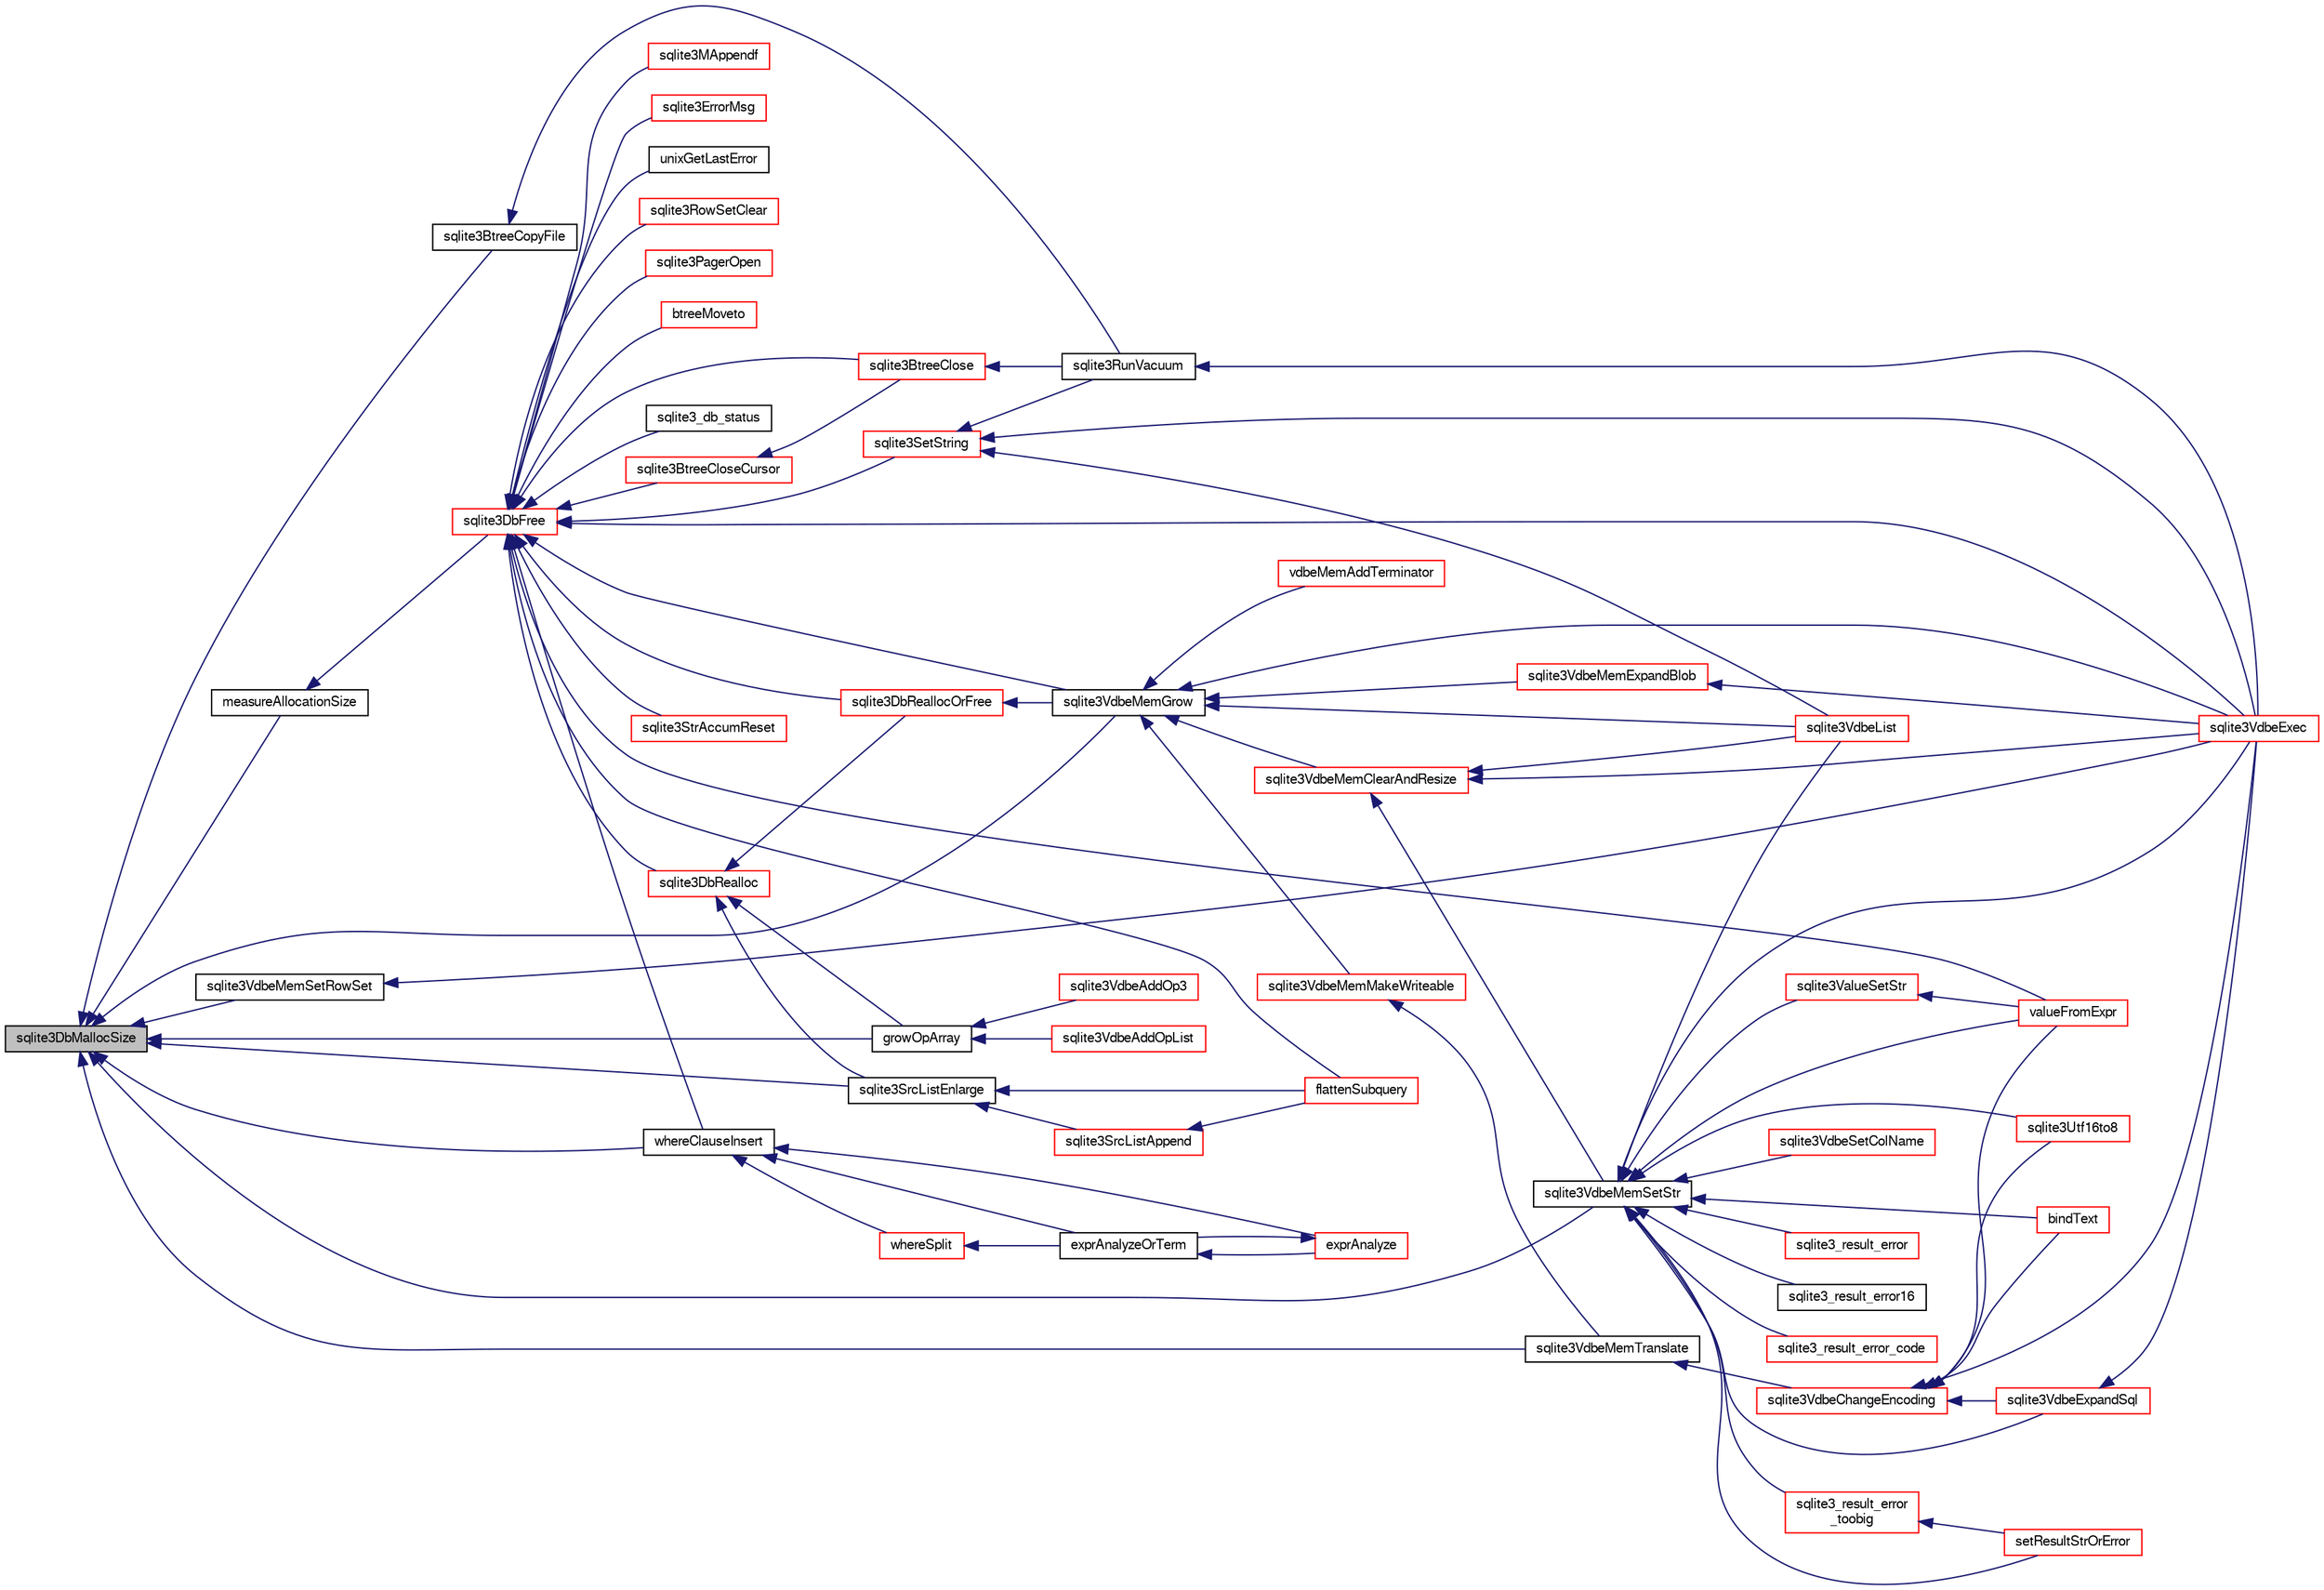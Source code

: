 digraph "sqlite3DbMallocSize"
{
  edge [fontname="FreeSans",fontsize="10",labelfontname="FreeSans",labelfontsize="10"];
  node [fontname="FreeSans",fontsize="10",shape=record];
  rankdir="LR";
  Node487440 [label="sqlite3DbMallocSize",height=0.2,width=0.4,color="black", fillcolor="grey75", style="filled", fontcolor="black"];
  Node487440 -> Node487441 [dir="back",color="midnightblue",fontsize="10",style="solid",fontname="FreeSans"];
  Node487441 [label="measureAllocationSize",height=0.2,width=0.4,color="black", fillcolor="white", style="filled",URL="$sqlite3_8c.html#a45731e644a22fdb756e2b6337224217a"];
  Node487441 -> Node487442 [dir="back",color="midnightblue",fontsize="10",style="solid",fontname="FreeSans"];
  Node487442 [label="sqlite3DbFree",height=0.2,width=0.4,color="red", fillcolor="white", style="filled",URL="$sqlite3_8c.html#ac70ab821a6607b4a1b909582dc37a069"];
  Node487442 -> Node487443 [dir="back",color="midnightblue",fontsize="10",style="solid",fontname="FreeSans"];
  Node487443 [label="sqlite3_db_status",height=0.2,width=0.4,color="black", fillcolor="white", style="filled",URL="$sqlite3_8h.html#ab64e8333313ee2e44116842711818940"];
  Node487442 -> Node487444 [dir="back",color="midnightblue",fontsize="10",style="solid",fontname="FreeSans"];
  Node487444 [label="sqlite3DbRealloc",height=0.2,width=0.4,color="red", fillcolor="white", style="filled",URL="$sqlite3_8c.html#ae028f4902a9d29bcaf310ff289ee87dc"];
  Node487444 -> Node487445 [dir="back",color="midnightblue",fontsize="10",style="solid",fontname="FreeSans"];
  Node487445 [label="sqlite3DbReallocOrFree",height=0.2,width=0.4,color="red", fillcolor="white", style="filled",URL="$sqlite3_8c.html#a532a9fd62eeb46b61885a0fff075231c"];
  Node487445 -> Node487446 [dir="back",color="midnightblue",fontsize="10",style="solid",fontname="FreeSans"];
  Node487446 [label="sqlite3VdbeMemGrow",height=0.2,width=0.4,color="black", fillcolor="white", style="filled",URL="$sqlite3_8c.html#aba753c9690ae0ba31b5100945cf29447"];
  Node487446 -> Node487447 [dir="back",color="midnightblue",fontsize="10",style="solid",fontname="FreeSans"];
  Node487447 [label="sqlite3VdbeMemClearAndResize",height=0.2,width=0.4,color="red", fillcolor="white", style="filled",URL="$sqlite3_8c.html#add082be4aa46084ecdf023cfac898231"];
  Node487447 -> Node488225 [dir="back",color="midnightblue",fontsize="10",style="solid",fontname="FreeSans"];
  Node488225 [label="sqlite3VdbeMemSetStr",height=0.2,width=0.4,color="black", fillcolor="white", style="filled",URL="$sqlite3_8c.html#a9697bec7c3b512483638ea3646191d7d"];
  Node488225 -> Node488226 [dir="back",color="midnightblue",fontsize="10",style="solid",fontname="FreeSans"];
  Node488226 [label="sqlite3Utf16to8",height=0.2,width=0.4,color="red", fillcolor="white", style="filled",URL="$sqlite3_8c.html#a2c2d4b96de83192463964b77bdc524ae"];
  Node488225 -> Node487904 [dir="back",color="midnightblue",fontsize="10",style="solid",fontname="FreeSans"];
  Node487904 [label="valueFromExpr",height=0.2,width=0.4,color="red", fillcolor="white", style="filled",URL="$sqlite3_8c.html#a08f91b27c0189e8b5bcdea6537466b7c"];
  Node488225 -> Node488227 [dir="back",color="midnightblue",fontsize="10",style="solid",fontname="FreeSans"];
  Node488227 [label="sqlite3ValueSetStr",height=0.2,width=0.4,color="red", fillcolor="white", style="filled",URL="$sqlite3_8c.html#a1fd40749f47941ee97ff6d798e2bc67e"];
  Node488227 -> Node487904 [dir="back",color="midnightblue",fontsize="10",style="solid",fontname="FreeSans"];
  Node488225 -> Node487948 [dir="back",color="midnightblue",fontsize="10",style="solid",fontname="FreeSans"];
  Node487948 [label="sqlite3VdbeList",height=0.2,width=0.4,color="red", fillcolor="white", style="filled",URL="$sqlite3_8c.html#a61f5dfb765135a9982025bab8944f7fd"];
  Node488225 -> Node488228 [dir="back",color="midnightblue",fontsize="10",style="solid",fontname="FreeSans"];
  Node488228 [label="sqlite3VdbeSetColName",height=0.2,width=0.4,color="red", fillcolor="white", style="filled",URL="$sqlite3_8c.html#a05534e7d71a734a43c35ae061ef45e6e"];
  Node488225 -> Node488231 [dir="back",color="midnightblue",fontsize="10",style="solid",fontname="FreeSans"];
  Node488231 [label="setResultStrOrError",height=0.2,width=0.4,color="red", fillcolor="white", style="filled",URL="$sqlite3_8c.html#af1d0f45c261a19434fad327798cc6d6b"];
  Node488225 -> Node488244 [dir="back",color="midnightblue",fontsize="10",style="solid",fontname="FreeSans"];
  Node488244 [label="sqlite3_result_error",height=0.2,width=0.4,color="red", fillcolor="white", style="filled",URL="$sqlite3_8h.html#a577161e1b67908b94f47007aaa6ae4c4"];
  Node488225 -> Node488249 [dir="back",color="midnightblue",fontsize="10",style="solid",fontname="FreeSans"];
  Node488249 [label="sqlite3_result_error16",height=0.2,width=0.4,color="black", fillcolor="white", style="filled",URL="$sqlite3_8h.html#a2baa2d4dd3dc187608d942f3edfd46da"];
  Node488225 -> Node488250 [dir="back",color="midnightblue",fontsize="10",style="solid",fontname="FreeSans"];
  Node488250 [label="sqlite3_result_error_code",height=0.2,width=0.4,color="red", fillcolor="white", style="filled",URL="$sqlite3_8h.html#ac7ad2457fb9a1b7b772caf8e48deb8bc"];
  Node488225 -> Node488251 [dir="back",color="midnightblue",fontsize="10",style="solid",fontname="FreeSans"];
  Node488251 [label="sqlite3_result_error\l_toobig",height=0.2,width=0.4,color="red", fillcolor="white", style="filled",URL="$sqlite3_8h.html#ad4f0c5e8c9421d0c4550c1a108221abe"];
  Node488251 -> Node488231 [dir="back",color="midnightblue",fontsize="10",style="solid",fontname="FreeSans"];
  Node488225 -> Node488107 [dir="back",color="midnightblue",fontsize="10",style="solid",fontname="FreeSans"];
  Node488107 [label="bindText",height=0.2,width=0.4,color="red", fillcolor="white", style="filled",URL="$sqlite3_8c.html#acdec2c68ea6b14a08bcfea9cfd32b2f2"];
  Node488225 -> Node488123 [dir="back",color="midnightblue",fontsize="10",style="solid",fontname="FreeSans"];
  Node488123 [label="sqlite3VdbeExpandSql",height=0.2,width=0.4,color="red", fillcolor="white", style="filled",URL="$sqlite3_8c.html#a5a497837d5d69b92e7bca23673589c69"];
  Node488123 -> Node487456 [dir="back",color="midnightblue",fontsize="10",style="solid",fontname="FreeSans"];
  Node487456 [label="sqlite3VdbeExec",height=0.2,width=0.4,color="red", fillcolor="white", style="filled",URL="$sqlite3_8c.html#a8ce40a614bdc56719c4d642b1e4dfb21"];
  Node488225 -> Node487456 [dir="back",color="midnightblue",fontsize="10",style="solid",fontname="FreeSans"];
  Node487447 -> Node487948 [dir="back",color="midnightblue",fontsize="10",style="solid",fontname="FreeSans"];
  Node487447 -> Node487456 [dir="back",color="midnightblue",fontsize="10",style="solid",fontname="FreeSans"];
  Node487446 -> Node488264 [dir="back",color="midnightblue",fontsize="10",style="solid",fontname="FreeSans"];
  Node488264 [label="sqlite3VdbeMemMakeWriteable",height=0.2,width=0.4,color="red", fillcolor="white", style="filled",URL="$sqlite3_8c.html#afabdd8032205a36c69ad191c6bbb6a34"];
  Node488264 -> Node488265 [dir="back",color="midnightblue",fontsize="10",style="solid",fontname="FreeSans"];
  Node488265 [label="sqlite3VdbeMemTranslate",height=0.2,width=0.4,color="black", fillcolor="white", style="filled",URL="$sqlite3_8c.html#adc5f07459f00d96ec7591be255d029f5"];
  Node488265 -> Node488266 [dir="back",color="midnightblue",fontsize="10",style="solid",fontname="FreeSans"];
  Node488266 [label="sqlite3VdbeChangeEncoding",height=0.2,width=0.4,color="red", fillcolor="white", style="filled",URL="$sqlite3_8c.html#aa7cf8e488bf8cf9ec18528f52a40de31"];
  Node488266 -> Node488226 [dir="back",color="midnightblue",fontsize="10",style="solid",fontname="FreeSans"];
  Node488266 -> Node487904 [dir="back",color="midnightblue",fontsize="10",style="solid",fontname="FreeSans"];
  Node488266 -> Node488107 [dir="back",color="midnightblue",fontsize="10",style="solid",fontname="FreeSans"];
  Node488266 -> Node488123 [dir="back",color="midnightblue",fontsize="10",style="solid",fontname="FreeSans"];
  Node488266 -> Node487456 [dir="back",color="midnightblue",fontsize="10",style="solid",fontname="FreeSans"];
  Node487446 -> Node488270 [dir="back",color="midnightblue",fontsize="10",style="solid",fontname="FreeSans"];
  Node488270 [label="sqlite3VdbeMemExpandBlob",height=0.2,width=0.4,color="red", fillcolor="white", style="filled",URL="$sqlite3_8c.html#afa1d06c05f058623f190c05aac4a5c7c"];
  Node488270 -> Node487456 [dir="back",color="midnightblue",fontsize="10",style="solid",fontname="FreeSans"];
  Node487446 -> Node488271 [dir="back",color="midnightblue",fontsize="10",style="solid",fontname="FreeSans"];
  Node488271 [label="vdbeMemAddTerminator",height=0.2,width=0.4,color="red", fillcolor="white", style="filled",URL="$sqlite3_8c.html#a01c7c7c70bf090b2882bce28aa35c4c9"];
  Node487446 -> Node487948 [dir="back",color="midnightblue",fontsize="10",style="solid",fontname="FreeSans"];
  Node487446 -> Node487456 [dir="back",color="midnightblue",fontsize="10",style="solid",fontname="FreeSans"];
  Node487444 -> Node488279 [dir="back",color="midnightblue",fontsize="10",style="solid",fontname="FreeSans"];
  Node488279 [label="growOpArray",height=0.2,width=0.4,color="black", fillcolor="white", style="filled",URL="$sqlite3_8c.html#adb00b9ead01ffe0d757d5a6d0853ada5"];
  Node488279 -> Node488280 [dir="back",color="midnightblue",fontsize="10",style="solid",fontname="FreeSans"];
  Node488280 [label="sqlite3VdbeAddOp3",height=0.2,width=0.4,color="red", fillcolor="white", style="filled",URL="$sqlite3_8c.html#a29b4560b019211a73e1478cec7468345"];
  Node488279 -> Node488306 [dir="back",color="midnightblue",fontsize="10",style="solid",fontname="FreeSans"];
  Node488306 [label="sqlite3VdbeAddOpList",height=0.2,width=0.4,color="red", fillcolor="white", style="filled",URL="$sqlite3_8c.html#a6572b593ee8074a2c1fb01cf317a3fa8"];
  Node487444 -> Node488314 [dir="back",color="midnightblue",fontsize="10",style="solid",fontname="FreeSans"];
  Node488314 [label="sqlite3SrcListEnlarge",height=0.2,width=0.4,color="black", fillcolor="white", style="filled",URL="$sqlite3_8c.html#aac45cc6a2a4e23a49a88ff54b09b5a2b"];
  Node488314 -> Node487596 [dir="back",color="midnightblue",fontsize="10",style="solid",fontname="FreeSans"];
  Node487596 [label="sqlite3SrcListAppend",height=0.2,width=0.4,color="red", fillcolor="white", style="filled",URL="$sqlite3_8c.html#a2d72a77bc508ef9a3e4a7f9af34d4fce"];
  Node487596 -> Node487600 [dir="back",color="midnightblue",fontsize="10",style="solid",fontname="FreeSans"];
  Node487600 [label="flattenSubquery",height=0.2,width=0.4,color="red", fillcolor="white", style="filled",URL="$sqlite3_8c.html#aa7dcde293e634ad09c4d76c16a640491"];
  Node488314 -> Node487600 [dir="back",color="midnightblue",fontsize="10",style="solid",fontname="FreeSans"];
  Node487442 -> Node487445 [dir="back",color="midnightblue",fontsize="10",style="solid",fontname="FreeSans"];
  Node487442 -> Node487947 [dir="back",color="midnightblue",fontsize="10",style="solid",fontname="FreeSans"];
  Node487947 [label="sqlite3SetString",height=0.2,width=0.4,color="red", fillcolor="white", style="filled",URL="$sqlite3_8c.html#aad368822484a1ceae010a829e27454ae"];
  Node487947 -> Node487948 [dir="back",color="midnightblue",fontsize="10",style="solid",fontname="FreeSans"];
  Node487947 -> Node487456 [dir="back",color="midnightblue",fontsize="10",style="solid",fontname="FreeSans"];
  Node487947 -> Node487585 [dir="back",color="midnightblue",fontsize="10",style="solid",fontname="FreeSans"];
  Node487585 [label="sqlite3RunVacuum",height=0.2,width=0.4,color="black", fillcolor="white", style="filled",URL="$sqlite3_8c.html#a5e83ddc7b3e7e8e79ad5d1fc92de1d2f"];
  Node487585 -> Node487456 [dir="back",color="midnightblue",fontsize="10",style="solid",fontname="FreeSans"];
  Node487442 -> Node488320 [dir="back",color="midnightblue",fontsize="10",style="solid",fontname="FreeSans"];
  Node488320 [label="sqlite3StrAccumReset",height=0.2,width=0.4,color="red", fillcolor="white", style="filled",URL="$sqlite3_8c.html#ad7e70f4ec9d2fa3a63a371e2c7c555d8"];
  Node487442 -> Node487970 [dir="back",color="midnightblue",fontsize="10",style="solid",fontname="FreeSans"];
  Node487970 [label="sqlite3MAppendf",height=0.2,width=0.4,color="red", fillcolor="white", style="filled",URL="$sqlite3_8c.html#a43b33971f250cf38164a84f751057bce"];
  Node487442 -> Node487983 [dir="back",color="midnightblue",fontsize="10",style="solid",fontname="FreeSans"];
  Node487983 [label="sqlite3ErrorMsg",height=0.2,width=0.4,color="red", fillcolor="white", style="filled",URL="$sqlite3_8c.html#aee2798e173651adae0f9c85469f3457d"];
  Node487442 -> Node488041 [dir="back",color="midnightblue",fontsize="10",style="solid",fontname="FreeSans"];
  Node488041 [label="unixGetLastError",height=0.2,width=0.4,color="black", fillcolor="white", style="filled",URL="$sqlite3_8c.html#aed1e42f49d74b419c3c85b559dd61240"];
  Node487442 -> Node488321 [dir="back",color="midnightblue",fontsize="10",style="solid",fontname="FreeSans"];
  Node488321 [label="sqlite3RowSetClear",height=0.2,width=0.4,color="red", fillcolor="white", style="filled",URL="$sqlite3_8c.html#ae153de0cd969511a607e26deeca80342"];
  Node487442 -> Node487731 [dir="back",color="midnightblue",fontsize="10",style="solid",fontname="FreeSans"];
  Node487731 [label="sqlite3PagerOpen",height=0.2,width=0.4,color="red", fillcolor="white", style="filled",URL="$sqlite3_8c.html#a5b4a74e8a1754922c482b7af19b30611"];
  Node487442 -> Node487798 [dir="back",color="midnightblue",fontsize="10",style="solid",fontname="FreeSans"];
  Node487798 [label="btreeMoveto",height=0.2,width=0.4,color="red", fillcolor="white", style="filled",URL="$sqlite3_8c.html#a13481d732f5bb516f599d16a428034c4"];
  Node487442 -> Node487787 [dir="back",color="midnightblue",fontsize="10",style="solid",fontname="FreeSans"];
  Node487787 [label="sqlite3BtreeClose",height=0.2,width=0.4,color="red", fillcolor="white", style="filled",URL="$sqlite3_8c.html#a729b65009b66a99200496b09c124df01"];
  Node487787 -> Node487585 [dir="back",color="midnightblue",fontsize="10",style="solid",fontname="FreeSans"];
  Node487442 -> Node487852 [dir="back",color="midnightblue",fontsize="10",style="solid",fontname="FreeSans"];
  Node487852 [label="sqlite3BtreeCloseCursor",height=0.2,width=0.4,color="red", fillcolor="white", style="filled",URL="$sqlite3_8c.html#a7f494da0a512d247d690d6bc19397791"];
  Node487852 -> Node487787 [dir="back",color="midnightblue",fontsize="10",style="solid",fontname="FreeSans"];
  Node487442 -> Node487446 [dir="back",color="midnightblue",fontsize="10",style="solid",fontname="FreeSans"];
  Node487442 -> Node487904 [dir="back",color="midnightblue",fontsize="10",style="solid",fontname="FreeSans"];
  Node487442 -> Node487456 [dir="back",color="midnightblue",fontsize="10",style="solid",fontname="FreeSans"];
  Node487442 -> Node487600 [dir="back",color="midnightblue",fontsize="10",style="solid",fontname="FreeSans"];
  Node487442 -> Node487709 [dir="back",color="midnightblue",fontsize="10",style="solid",fontname="FreeSans"];
  Node487709 [label="whereClauseInsert",height=0.2,width=0.4,color="black", fillcolor="white", style="filled",URL="$sqlite3_8c.html#a041437b48ab90370901a024e385193da"];
  Node487709 -> Node487710 [dir="back",color="midnightblue",fontsize="10",style="solid",fontname="FreeSans"];
  Node487710 [label="whereSplit",height=0.2,width=0.4,color="red", fillcolor="white", style="filled",URL="$sqlite3_8c.html#acd382388576f55257b3ef1501d6f7f84"];
  Node487710 -> Node487572 [dir="back",color="midnightblue",fontsize="10",style="solid",fontname="FreeSans"];
  Node487572 [label="exprAnalyzeOrTerm",height=0.2,width=0.4,color="black", fillcolor="white", style="filled",URL="$sqlite3_8c.html#ab95cabd8b51cb2291b5bef0c4a3776d2"];
  Node487572 -> Node487565 [dir="back",color="midnightblue",fontsize="10",style="solid",fontname="FreeSans"];
  Node487565 [label="exprAnalyze",height=0.2,width=0.4,color="red", fillcolor="white", style="filled",URL="$sqlite3_8c.html#acb10e48c9a4184a4edd9bfd5b14ad0b7"];
  Node487565 -> Node487572 [dir="back",color="midnightblue",fontsize="10",style="solid",fontname="FreeSans"];
  Node487709 -> Node487572 [dir="back",color="midnightblue",fontsize="10",style="solid",fontname="FreeSans"];
  Node487709 -> Node487565 [dir="back",color="midnightblue",fontsize="10",style="solid",fontname="FreeSans"];
  Node487440 -> Node488265 [dir="back",color="midnightblue",fontsize="10",style="solid",fontname="FreeSans"];
  Node487440 -> Node487667 [dir="back",color="midnightblue",fontsize="10",style="solid",fontname="FreeSans"];
  Node487667 [label="sqlite3BtreeCopyFile",height=0.2,width=0.4,color="black", fillcolor="white", style="filled",URL="$sqlite3_8c.html#a4d9e19a79f0d5c1dfcef0bd137ae83f9"];
  Node487667 -> Node487585 [dir="back",color="midnightblue",fontsize="10",style="solid",fontname="FreeSans"];
  Node487440 -> Node487446 [dir="back",color="midnightblue",fontsize="10",style="solid",fontname="FreeSans"];
  Node487440 -> Node488328 [dir="back",color="midnightblue",fontsize="10",style="solid",fontname="FreeSans"];
  Node488328 [label="sqlite3VdbeMemSetRowSet",height=0.2,width=0.4,color="black", fillcolor="white", style="filled",URL="$sqlite3_8c.html#a6c59f681fc1caa0acf431ed2e98a8366"];
  Node488328 -> Node487456 [dir="back",color="midnightblue",fontsize="10",style="solid",fontname="FreeSans"];
  Node487440 -> Node488225 [dir="back",color="midnightblue",fontsize="10",style="solid",fontname="FreeSans"];
  Node487440 -> Node488279 [dir="back",color="midnightblue",fontsize="10",style="solid",fontname="FreeSans"];
  Node487440 -> Node488314 [dir="back",color="midnightblue",fontsize="10",style="solid",fontname="FreeSans"];
  Node487440 -> Node487709 [dir="back",color="midnightblue",fontsize="10",style="solid",fontname="FreeSans"];
}
